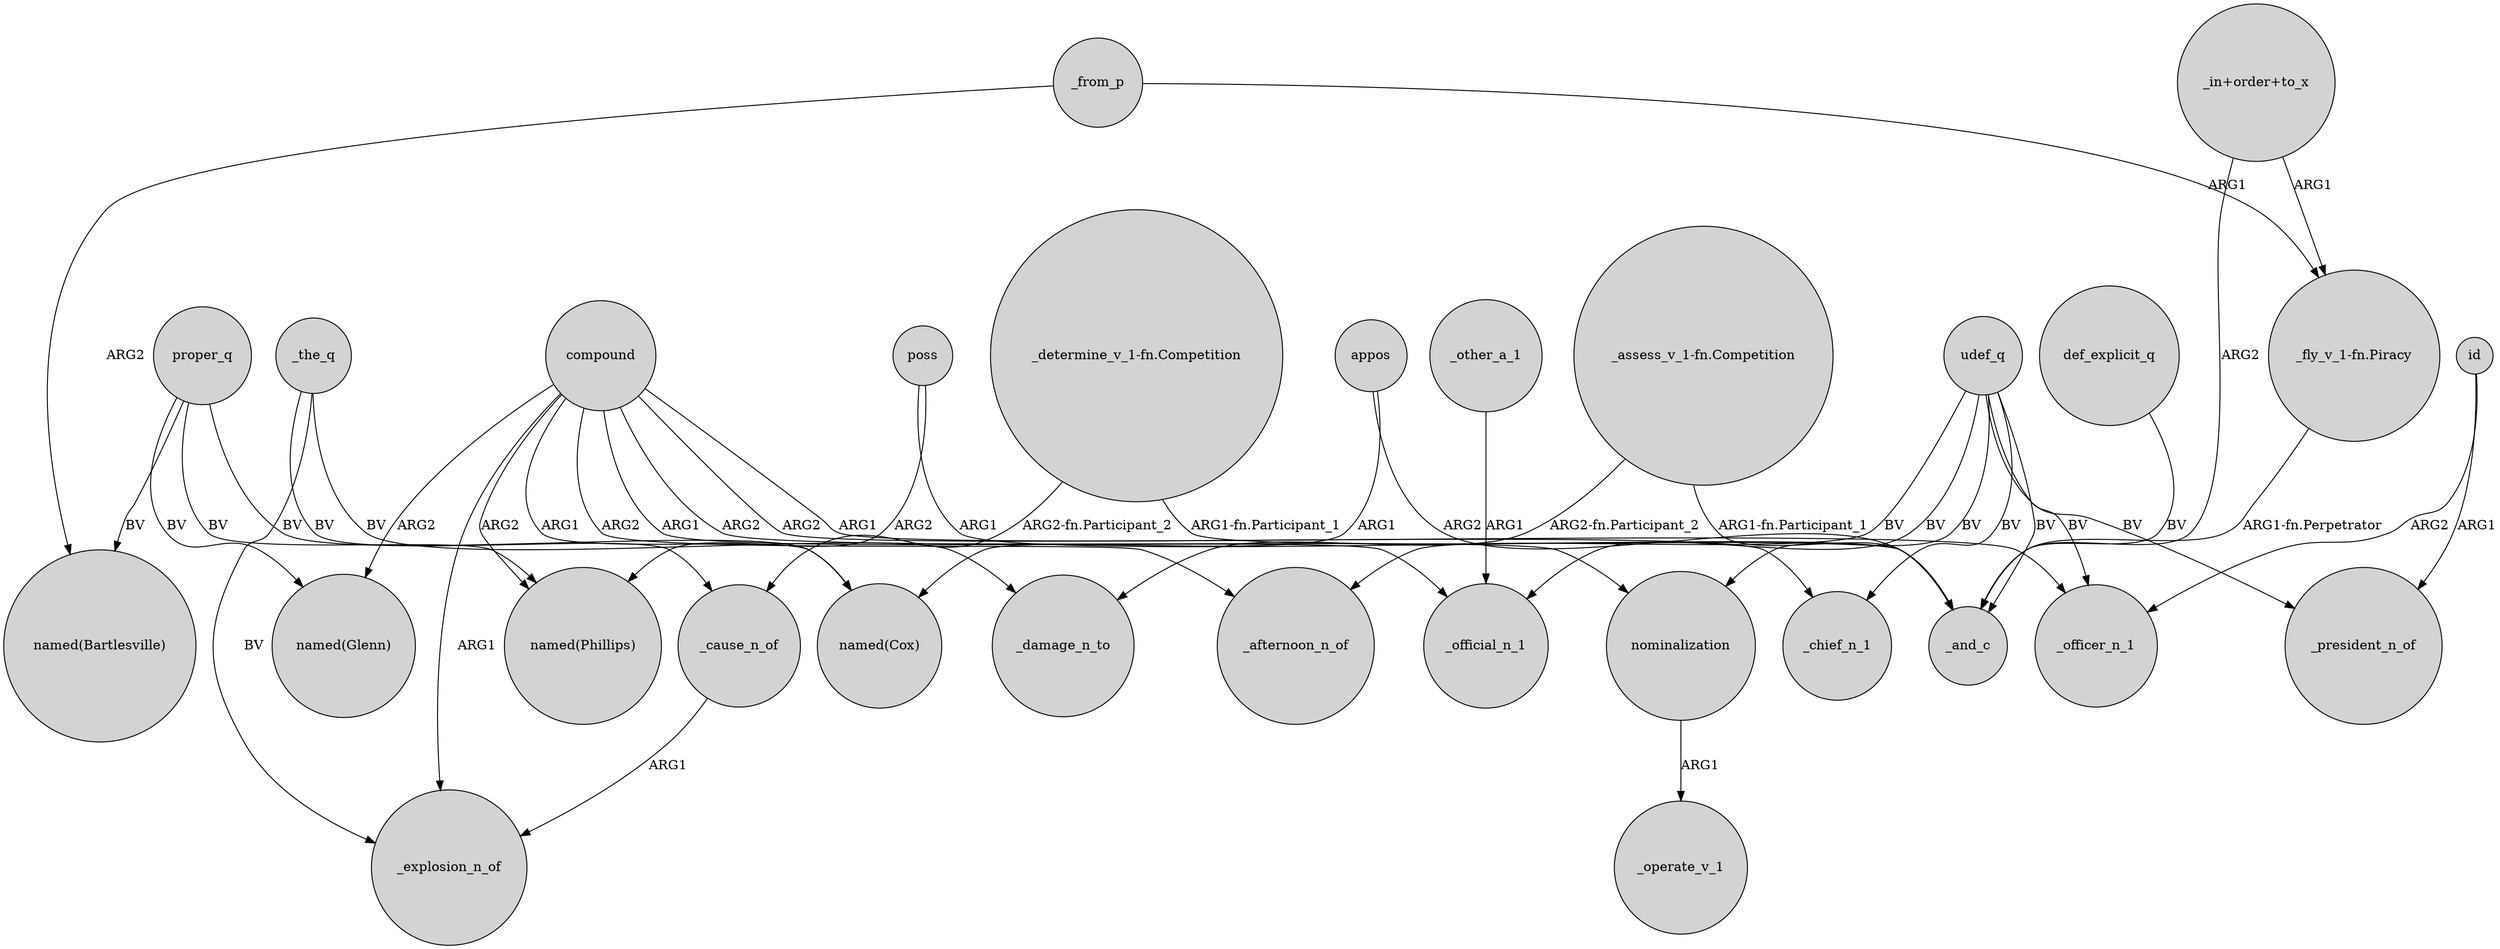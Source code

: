 digraph {
	node [shape=circle style=filled]
	proper_q -> "named(Bartlesville)" [label=BV]
	_cause_n_of -> _explosion_n_of [label=ARG1]
	compound -> "named(Cox)" [label=ARG1]
	compound -> _chief_n_1 [label=ARG2]
	appos -> _and_c [label=ARG2]
	proper_q -> "named(Glenn)" [label=BV]
	"_fly_v_1-fn.Piracy" -> _and_c [label="ARG1-fn.Perpetrator"]
	udef_q -> _chief_n_1 [label=BV]
	udef_q -> nominalization [label=BV]
	compound -> _explosion_n_of [label=ARG1]
	_other_a_1 -> _official_n_1 [label=ARG1]
	nominalization -> _operate_v_1 [label=ARG1]
	_from_p -> "_fly_v_1-fn.Piracy" [label=ARG1]
	_from_p -> "named(Bartlesville)" [label=ARG2]
	_the_q -> _damage_n_to [label=BV]
	"_determine_v_1-fn.Competition" -> _and_c [label="ARG1-fn.Participant_1"]
	"_assess_v_1-fn.Competition" -> _damage_n_to [label="ARG2-fn.Participant_2"]
	udef_q -> _and_c [label=BV]
	_the_q -> _explosion_n_of [label=BV]
	compound -> _afternoon_n_of [label=ARG2]
	"_determine_v_1-fn.Competition" -> _cause_n_of [label="ARG2-fn.Participant_2"]
	compound -> nominalization [label=ARG2]
	compound -> "named(Glenn)" [label=ARG2]
	def_explicit_q -> _and_c [label=BV]
	proper_q -> "named(Phillips)" [label=BV]
	id -> _president_n_of [label=ARG1]
	poss -> _and_c [label=ARG1]
	appos -> "named(Cox)" [label=ARG1]
	_the_q -> _cause_n_of [label=BV]
	proper_q -> "named(Cox)" [label=BV]
	compound -> _official_n_1 [label=ARG1]
	"_assess_v_1-fn.Competition" -> _and_c [label="ARG1-fn.Participant_1"]
	"_in+order+to_x" -> _and_c [label=ARG2]
	compound -> _officer_n_1 [label=ARG1]
	udef_q -> _officer_n_1 [label=BV]
	udef_q -> _afternoon_n_of [label=BV]
	compound -> "named(Phillips)" [label=ARG2]
	udef_q -> _official_n_1 [label=BV]
	udef_q -> _president_n_of [label=BV]
	id -> _officer_n_1 [label=ARG2]
	"_in+order+to_x" -> "_fly_v_1-fn.Piracy" [label=ARG1]
	poss -> "named(Phillips)" [label=ARG2]
}
